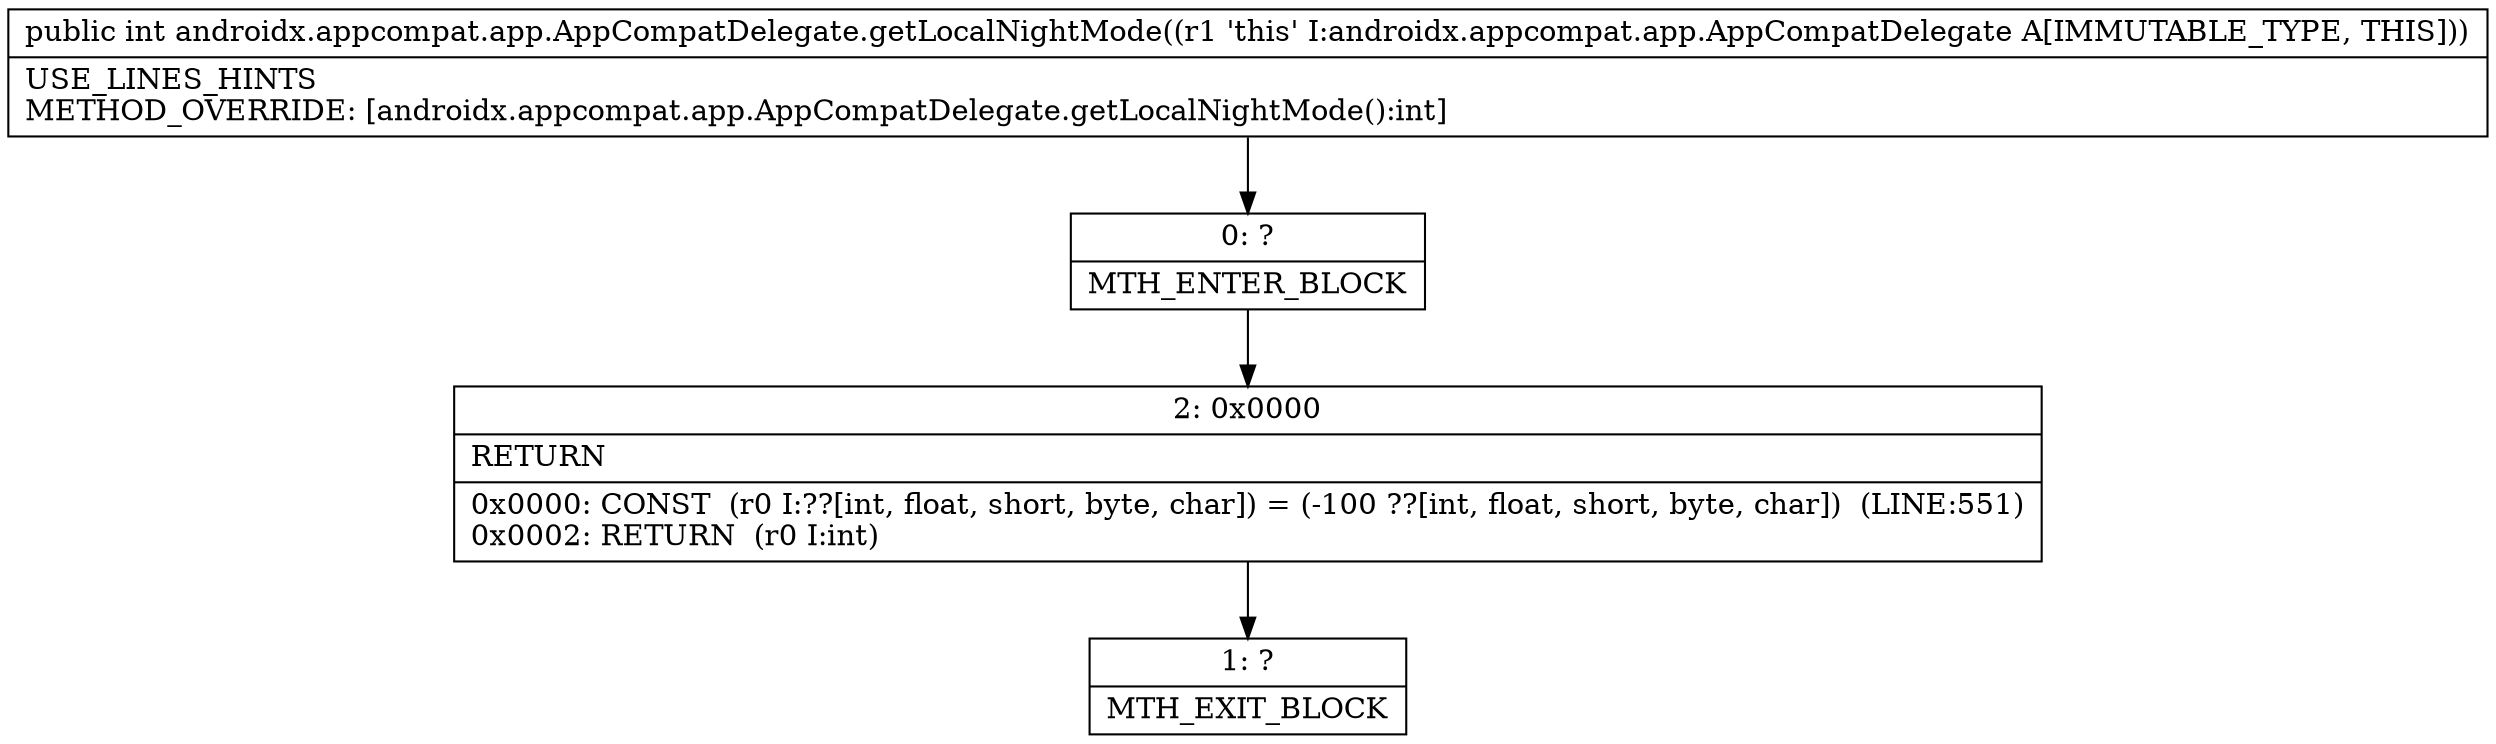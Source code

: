 digraph "CFG forandroidx.appcompat.app.AppCompatDelegate.getLocalNightMode()I" {
Node_0 [shape=record,label="{0\:\ ?|MTH_ENTER_BLOCK\l}"];
Node_2 [shape=record,label="{2\:\ 0x0000|RETURN\l|0x0000: CONST  (r0 I:??[int, float, short, byte, char]) = (\-100 ??[int, float, short, byte, char])  (LINE:551)\l0x0002: RETURN  (r0 I:int) \l}"];
Node_1 [shape=record,label="{1\:\ ?|MTH_EXIT_BLOCK\l}"];
MethodNode[shape=record,label="{public int androidx.appcompat.app.AppCompatDelegate.getLocalNightMode((r1 'this' I:androidx.appcompat.app.AppCompatDelegate A[IMMUTABLE_TYPE, THIS]))  | USE_LINES_HINTS\lMETHOD_OVERRIDE: [androidx.appcompat.app.AppCompatDelegate.getLocalNightMode():int]\l}"];
MethodNode -> Node_0;Node_0 -> Node_2;
Node_2 -> Node_1;
}

